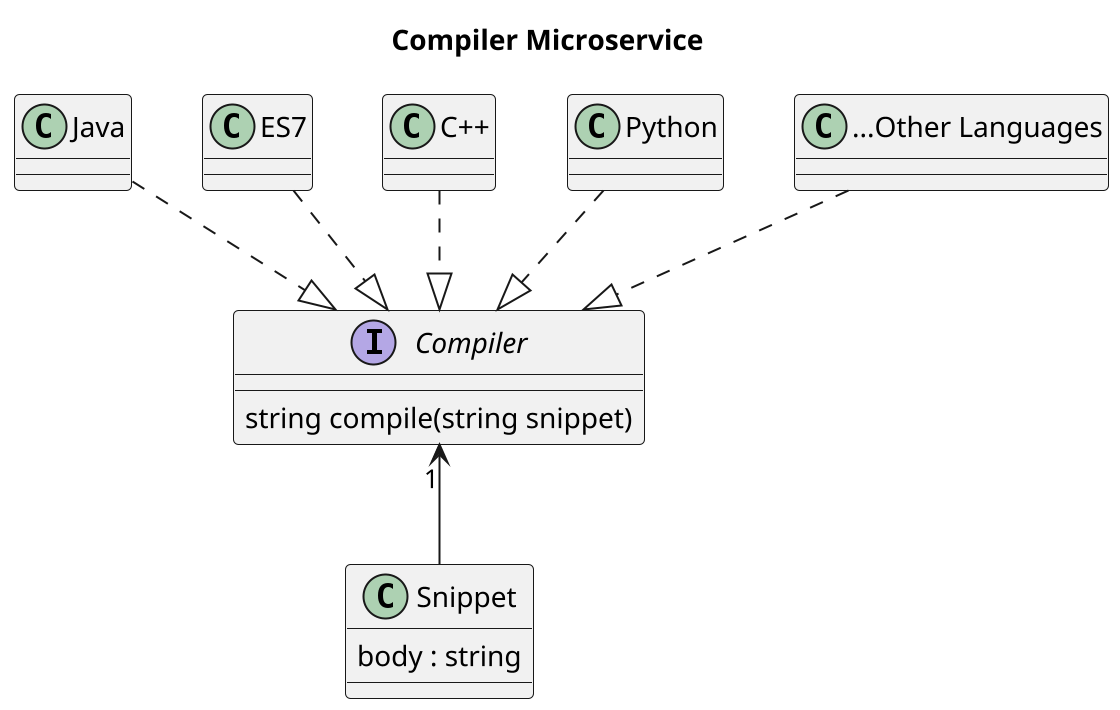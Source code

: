 @startuml
title Compiler Microservice

scale 2
set namespaceSeparator none

interface Compiler {
    string compile(string snippet)
}

Java ..|> Compiler
ES7 ..|> Compiler
"C++" ..|> Compiler
Python ..|> Compiler
"...Other Languages" ..|> Compiler

class Snippet {
    body : string
}

Compiler "1" <-- Snippet
@enduml
